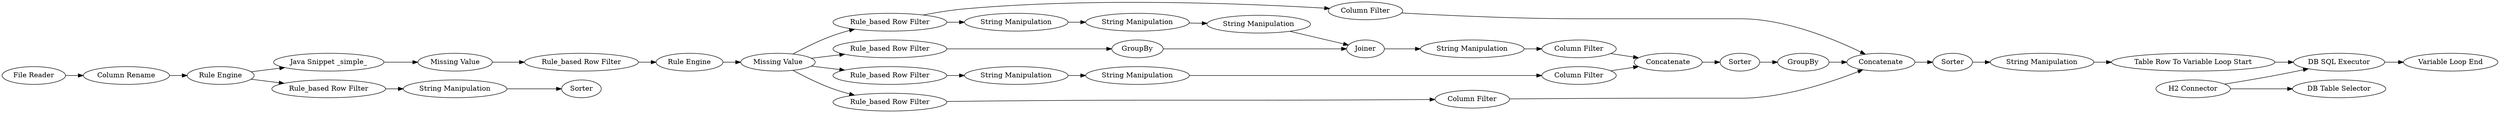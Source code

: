digraph {
	1 [label="H2 Connector"]
	6 [label="File Reader"]
	10 [label="Rule Engine"]
	12 [label="Column Rename"]
	18 [label="Java Snippet _simple_"]
	19 [label="Missing Value"]
	20 [label="Rule_based Row Filter"]
	23 [label="Rule Engine"]
	24 [label="Missing Value"]
	25 [label="Rule_based Row Filter"]
	26 [label="Rule_based Row Filter"]
	27 [label="String Manipulation"]
	28 [label="String Manipulation"]
	29 [label="String Manipulation"]
	30 [label="Rule_based Row Filter"]
	31 [label=Joiner]
	32 [label="String Manipulation"]
	33 [label="Rule_based Row Filter"]
	34 [label="Column Filter"]
	35 [label="String Manipulation"]
	36 [label="String Manipulation"]
	37 [label=Concatenate]
	38 [label="Column Filter"]
	39 [label=Sorter]
	42 [label=GroupBy]
	43 [label="Column Filter"]
	44 [label="Column Filter"]
	45 [label=Concatenate]
	46 [label=Sorter]
	48 [label="Table Row To Variable Loop Start"]
	49 [label="Variable Loop End"]
	57 [label="DB SQL Executor"]
	60 [label="String Manipulation"]
	61 [label=GroupBy]
	62 [label="DB Table Selector"]
	63 [label="Rule_based Row Filter"]
	64 [label="String Manipulation"]
	65 [label=Sorter]
	1 -> 57
	1 -> 62
	6 -> 12
	10 -> 18
	10 -> 63
	12 -> 10
	18 -> 19
	19 -> 20
	20 -> 23
	23 -> 24
	24 -> 25
	24 -> 26
	24 -> 30
	24 -> 33
	25 -> 35
	26 -> 27
	26 -> 44
	27 -> 28
	28 -> 29
	29 -> 31
	30 -> 61
	31 -> 32
	32 -> 38
	33 -> 43
	34 -> 37
	35 -> 36
	36 -> 34
	37 -> 39
	38 -> 37
	39 -> 42
	42 -> 45
	43 -> 45
	44 -> 45
	45 -> 46
	46 -> 60
	48 -> 57
	57 -> 49
	60 -> 48
	61 -> 31
	63 -> 64
	64 -> 65
	rankdir=LR
}
